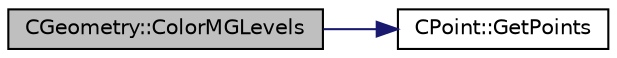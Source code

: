 digraph "CGeometry::ColorMGLevels"
{
 // LATEX_PDF_SIZE
  edge [fontname="Helvetica",fontsize="10",labelfontname="Helvetica",labelfontsize="10"];
  node [fontname="Helvetica",fontsize="10",shape=record];
  rankdir="LR";
  Node1 [label="CGeometry::ColorMGLevels",height=0.2,width=0.4,color="black", fillcolor="grey75", style="filled", fontcolor="black",tooltip="Color multigrid levels for visualization."];
  Node1 -> Node2 [color="midnightblue",fontsize="10",style="solid",fontname="Helvetica"];
  Node2 [label="CPoint::GetPoints",height=0.2,width=0.4,color="black", fillcolor="white", style="filled",URL="$classCPoint.html#a9bc468188cd5bf36508e0aaf2ecb762f",tooltip="Get the entire point adjacency information in compressed format (CSR)."];
}
